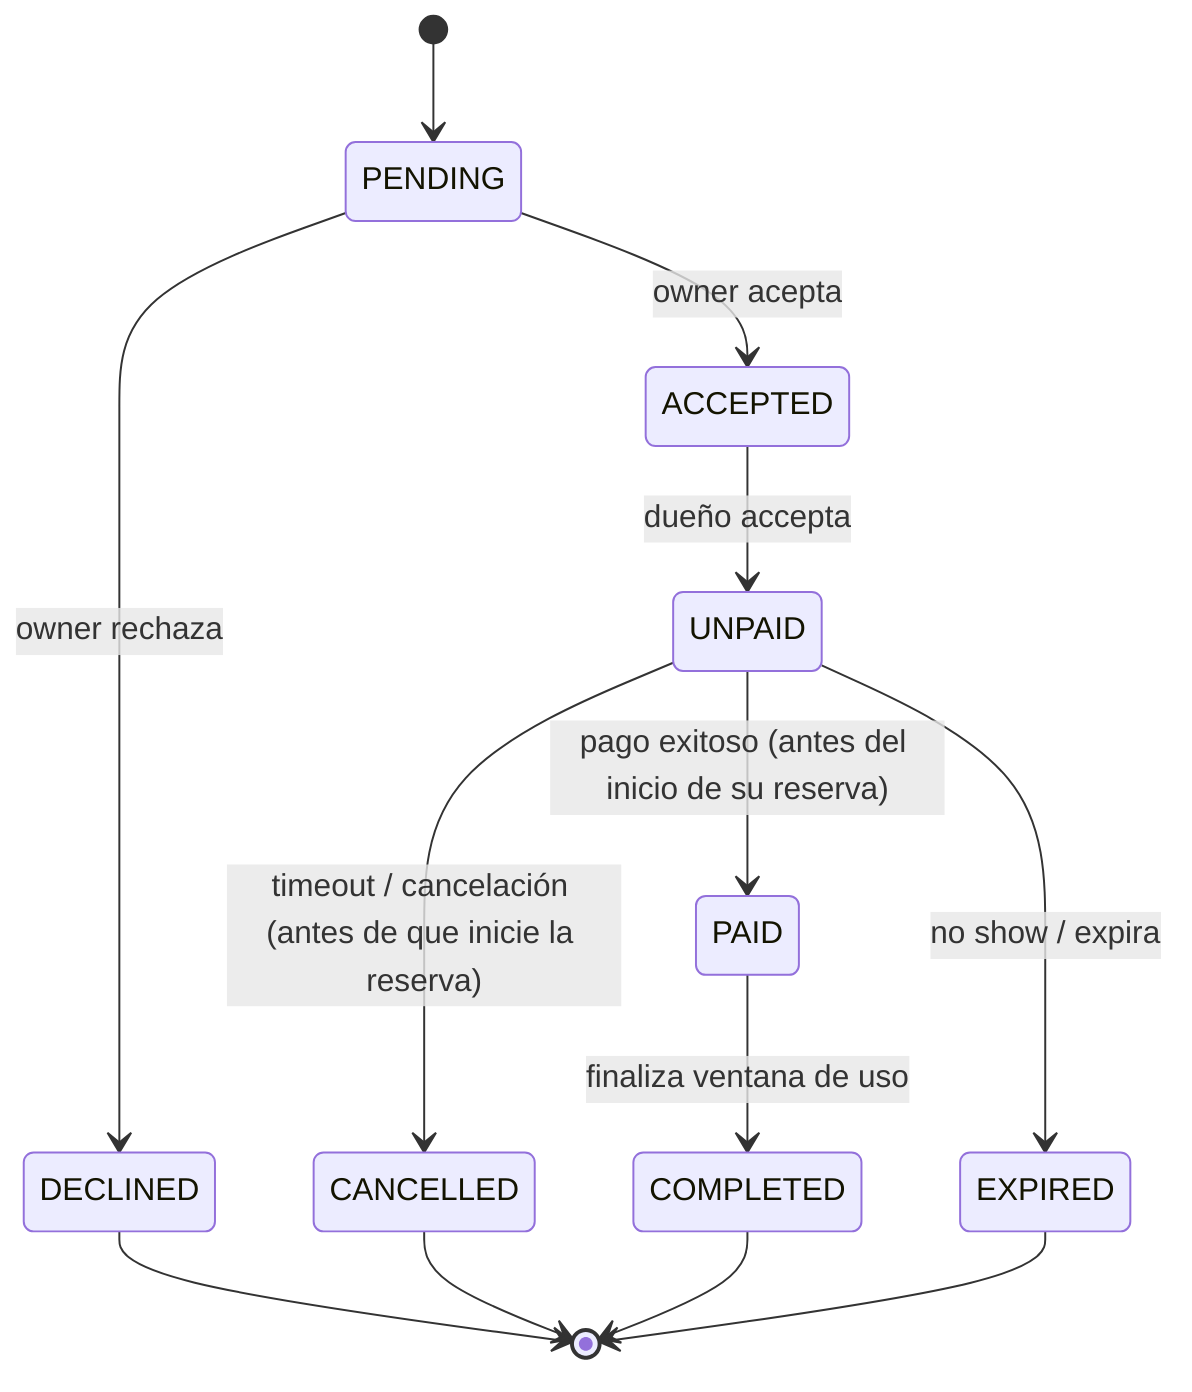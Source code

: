stateDiagram-v2
    [*] --> PENDING

    PENDING --> DECLINED: owner rechaza
    PENDING --> ACCEPTED: owner acepta

    ACCEPTED --> UNPAID: dueño accepta
    UNPAID --> PAID: pago exitoso (antes del inicio de su reserva)
    UNPAID --> CANCELLED: timeout / cancelación (antes de que inicie la reserva)

    PAID --> COMPLETED: finaliza ventana de uso
    UNPAID --> EXPIRED: no show / expira

    DECLINED --> [*]
    CANCELLED --> [*]
    COMPLETED --> [*]
    EXPIRED --> [*]